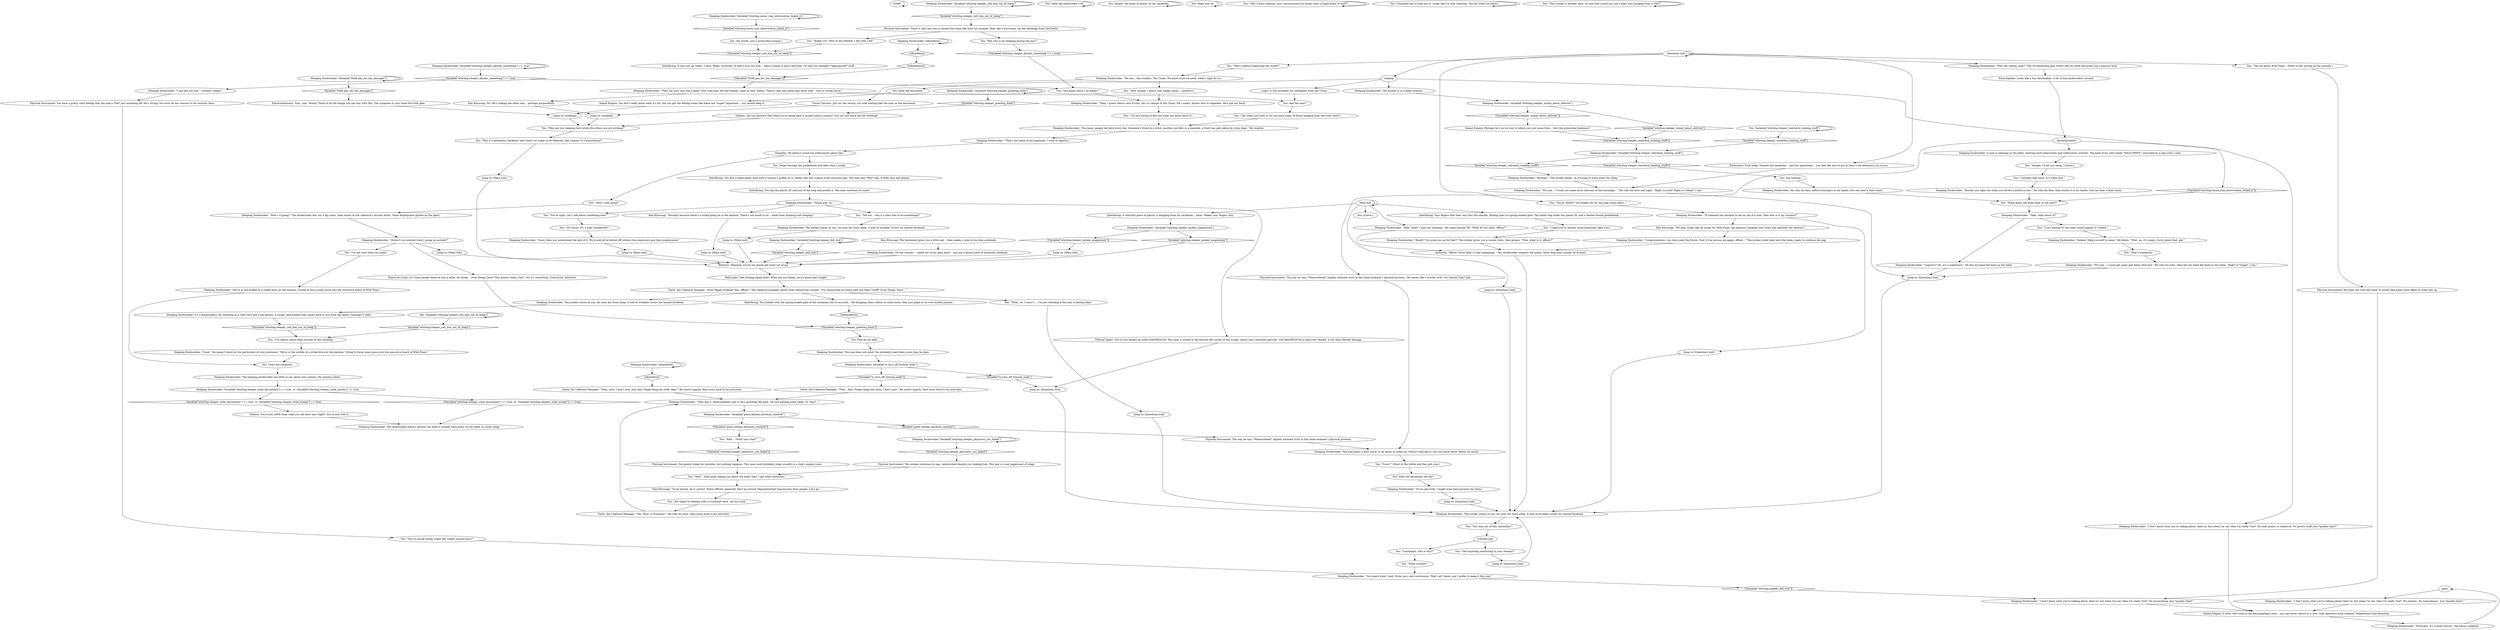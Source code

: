 # WHIRLING / SLEEPING DOCKWORKER
# Downstairs at the Whirling In Rags there's a sleeping dockworker. Interfacing people can steal his wallet and work pass, Phys inst can wake him up by yelling and then get some info on the Union and the strike.
# ==================================================
digraph G {
	  0 [label="START"];
	  1 [label="input"];
	  2 [label="Rhetoric: Meaning: you're not gonna get more out of me."];
	  3 [label="Main hub"];
	  4 [label="You: \"Lieutenant, who is this?\""];
	  5 [label="You: \"I already had some. It's a fine rum.\""];
	  6 [label="Sleeping Dockworker: The dockworker doesn't answer, his head is already back down on the table. In sweet sleep."];
	  7 [label="Jump to: [Main hub]"];
	  8 [label="You: \"Of course. It's a total *madhouse*.\""];
	  9 [label="Sleeping Dockworker: \"Brilliant.\" The worker blinks, as if trying to scare away the sleep."];
	  10 [label="Interfacing: Your fingers find their way into the shackle, flicking open its spring-loaded gate. The metal loop holds the plastic ID, and a leather-bound pocketbook..."];
	  11 [label="You: Pick up the pills."];
	  12 [label="Sleeping Dockworker: A man is sleeping at the table, wearing mud-caked boots and rolled down overalls. The back of his shirt reads \"WILD PINES\", encircled by a logo with a tree."];
	  13 [label="You: \"I just wanted to see what would happen if I yelled.\""];
	  14 [label="You: \"You seem cool with it. Do you have many of those hanging from the trees here?\""];
	  15 [label="Sleeping Dockworker: The man emits a loud snore. Is he about to wake up? Doesn't look like it, but you never know. Better be quick!"];
	  16 [label="Jump to: [Questions hub]"];
	  17 [label="You: Steal the dockworker's ID."];
	  18 [label="You: Variable[\"whirling.sleeper_redcheck_stealing_stuff\"]"];
	  19 [label="Variable[\"whirling.sleeper_redcheck_stealing_stuff\"]", shape=diamond];
	  20 [label="!(Variable[\"whirling.sleeper_redcheck_stealing_stuff\"])", shape=diamond];
	  21 [label="Sleeping Dockworker: Variable[\"whirling.sleeper_felt_itch\"]"];
	  22 [label="Variable[\"whirling.sleeper_felt_itch\"]", shape=diamond];
	  23 [label="!(Variable[\"whirling.sleeper_felt_itch\"])", shape=diamond];
	  24 [label="Sleeping Dockworker: IsKimHere()"];
	  25 [label="IsKimHere()", shape=diamond];
	  26 [label="!(IsKimHere())", shape=diamond];
	  27 [label="Half Light: Like fucking sleigh bells! What are you doing, you're gonna get caught!"];
	  28 [label="Logic: It was probably his colleagues from the Union."];
	  29 [label="You: Swipe through the pocketbook and take what's inside."];
	  30 [label="You: \"That's wonderful.\""];
	  31 [label="Sleeping Dockworker: Variable[\"whirling.sense_rum_electrochem_licked_it\"]"];
	  32 [label="Variable[\"whirling.sense_rum_electrochem_licked_it\"]", shape=diamond];
	  33 [label="!(Variable[\"whirling.sense_rum_electrochem_licked_it\"])", shape=diamond];
	  34 [label="You: \"I need you to answer some questions right now.\""];
	  35 [label="You: And the man?"];
	  36 [label="You: \"You're saying things might get violent around here?\""];
	  37 [label="Sleeping Dockworker: Variable[\"whirling.sleeper_afraids_something\"] == true"];
	  38 [label="Variable[\"whirling.sleeper_afraids_something\"] == true", shape=diamond];
	  39 [label="!(Variable[\"whirling.sleeper_afraids_something\"] == true)", shape=diamond];
	  40 [label="Kim Kitsuragi: \"Possibly because there's a strike going on in the harbour. There's not much to do -- aside from drinking and sleeping.\""];
	  41 [label="You: \"Was it a fathomless darkness into which we ought to be deferred, like corpses to a mausoleum?\""];
	  42 [label="Sleeping Dockworker: \"They got it. Measurehead's got it, he's guarding the gate. I'm just getting some sleep. Or *was*...\""];
	  43 [label="Sleeping Dockworker: IsKimHere()"];
	  44 [label="IsKimHere()", shape=diamond];
	  45 [label="!(IsKimHere())", shape=diamond];
	  46 [label="Kim Kitsuragi: \"To be honest, he is correct. Police officers generally don't go around *appropriating* possessions from people. Let's go.\""];
	  47 [label="Sleeping Dockworker: \"If you get lucky, I might even have answers for them.\""];
	  48 [label="Kim Kitsuragi: No. He's looking the other way -- perhaps purposefully."];
	  49 [label="You: \"Wait -- *who* says that?\""];
	  50 [label="Physical Instrument: The way he says \"Measurehead\" implies ultimate trust in this head-reckoner's physical prowess. He seems like a worthy rival. You should *slay* him."];
	  51 [label="You: \"You're *alive*? You looked out for the long count there...\""];
	  52 [label="You: \"Alright, I'll let you sleep.\" [Leave.]"];
	  53 [label="Physical Instrument: He looks one with the table. It would take quite some effort to wake him up."];
	  54 [label="Sleeping Dockworker: \"That's the name of my employer. I work in logistics.\""];
	  55 [label="Sleeping Dockworker: \"If someone has decided to die on top of a tree, then how is it my concern?\""];
	  56 [label="Sleeping Dockworker: \"Wait, what? I was just sleeping.\" He seems pissed off. \"What do you want, officer?\""];
	  57 [label="You: Inspect the piece of plastic on his carabiner."];
	  58 [label="Sleeping Dockworker: It's a dockworker's ID, doubling as a shift card and a job permit. A young, able-bodied man stares back at you from the photo: Santiago S. John."];
	  59 [label="Sleeping Dockworker: \"I don't know what you're talking about, kind sir, but when I'm out, then I'm really *out*. No corpses. No mausoleums. Just *quality-time*.\""];
	  60 [label="Sleeping Dockworker: Variable[\"whirling.sleeper_greeting_done\"]"];
	  61 [label="Variable[\"whirling.sleeper_greeting_done\"]", shape=diamond];
	  62 [label="!(Variable[\"whirling.sleeper_greeting_done\"])", shape=diamond];
	  63 [label="Jump to: [Questions hub]"];
	  64 [label="Jump to: [Main hub]"];
	  65 [label="Sleeping Dockworker: \"I don't know what you're talking about, kind sir, but when I'm out, then I'm really *out*. No ex-anything. Just *quality time*.\""];
	  66 [label="Interfacing: A colourful piece of plastic is dangling from his carabiner... hmm. Makes your fingers itch."];
	  67 [label="You: Wake him up."];
	  68 [label="You: Variable[\"whirling.sleeper_yell_him_out_of_sleep\"]"];
	  69 [label="Variable[\"whirling.sleeper_yell_him_out_of_sleep\"]", shape=diamond];
	  70 [label="!(Variable[\"whirling.sleeper_yell_him_out_of_sleep\"])", shape=diamond];
	  71 [label="Jump to: [Main hub]"];
	  72 [label="Sleeping Dockworker: \"For one -- I could get some god damn shut-eye.\" He rubs his eyes, then lets his head fall back on the table. \"Right to *sleep*, I say.\""];
	  73 [label="Sleeping Dockworker: \"Logistics? No, it's a nightmare.\" He lets his head fall back on the table."];
	  74 [label="You: \"I'm just trying to find out what you know about it.\""];
	  75 [label="Jump to: [Questions hub]"];
	  76 [label="You: \"Well... little point asking you about the body, then. I got other questions.\""];
	  77 [label="Jump to: [Main hub]"];
	  78 [label="Sleeping Dockworker: On the counter -- rolled out of his open hand -- you see a blister pack of headache medicine."];
	  79 [label="Esprit de Corps: So Union people think he was a killer, he thinks -- even Sleepy here? This doesn't help a *lot*, but it's something. Good work, detective."];
	  80 [label="You: \"I've almost never been outside of this building.\""];
	  81 [label="Sleeping Dockworker: Variable[\"whirling.sleeper_yell_him_out_of_sleep\"]"];
	  82 [label="Variable[\"whirling.sleeper_yell_him_out_of_sleep\"]", shape=diamond];
	  83 [label="!(Variable[\"whirling.sleeper_yell_him_out_of_sleep\"])", shape=diamond];
	  84 [label="Sleeping Dockworker: \"Why the yelling, man?\" The 30-something man slowly lifts his head and gives you a pensive look."];
	  85 [label="You: \"Why are you sleeping here while the others are out striking?\""];
	  86 [label="stealing"];
	  87 [label="You: \"See anything interesting in your dreams?\""];
	  88 [label="You: Say nothing."];
	  89 [label="Interfacing: You fumble with the spring-loaded gate of the carabiner, but to no avail... the dangling items refuse to come loose, they just jingle in an ever louder manner."];
	  90 [label="You: \"What, no, I wasn't.... I'm just checking if the man is feeling okay.\""];
	  91 [label="You: \"You stay out of this, bartender!\""];
	  92 [label="Sleeping Dockworker: \"I don't know what you're talking about, kind sir, but when I'm out, then I'm really *out*. No malt grains or whatever. No poetry-stuff. Just *quality-time*.\""];
	  93 [label="You: Does the lieutenant see me?"];
	  94 [label="Sleeping Dockworker: \"Indeed. Help yourself to some.\" He blinks. \"Wait, no, it's empty. Sorry about that, pal.\""];
	  95 [label="Sleeping Dockworker: \"Congratulations, you have seen the future. Now if you excuse me again, officer...\" The worker sinks back onto the table, ready to continue his nap."];
	  96 [label="You: \"But why is he sleeping during the day?\""];
	  97 [label="You: (No words, just a primordial scream.)"];
	  98 [label="Untitled hub"];
	  99 [label="Garte, the Cafeteria Manager: \"Fine -- fine! Finger-bang him then, I don't care.\" He snorts angrily, then turns back to his activities."];
	  100 [label="Tutorial Agent: You’ve just picked up some MAGNESIUM. This item is stored in the bottom left corner of the screen, above your character portrait. Use MAGNESIUM to heal your Morale, if you have Morale damage."];
	  101 [label="You: \"Was it pure nothing, your consciousness no larger than a single grain of malt?\""];
	  102 [label="Sleeping Dockworker: The worker stares at you, his eyes dry from sleep. A web of wrinkles covers his tanned forehead."];
	  103 [label="Questions hub"];
	  104 [label="You: \"What about the dead body in the yard?\""];
	  105 [label="Jump to: [Questions hub]"];
	  106 [label="Sleeping Dockworker: \"Thank god, no.\""];
	  107 [label="Visual Calculus: Just for the record, you look nothing like the man on the document."];
	  108 [label="You: \"You mean there's no leader?\""];
	  109 [label="You: \"What trouble?\""];
	  110 [label="Kim Kitsuragi: \"No idea. Looks like he works for Wild Pines, the logistics company who owns and operates the harbour.\""];
	  111 [label="You: \"Someone has to look into it. Looks like I'm that someone. Tell me what you know.\""];
	  112 [label="Sleeping Dockworker: \"I can tell you this -- trouble's ahead.\""];
	  113 [label="You: \"The trouble is already here. Or how else would you call a dead man hanging from a tree?\""];
	  114 [label="Sleeping Dockworker: \"They say your guy was a killer. Your tree-man. He has friends, same as him. Killers. There's only one thing they know well -- how to wreak havoc.\""];
	  115 [label="Inland Empire: You don't really know what it's for, but you get the feeling notes like these are *super* important -- you should keep it."];
	  116 [label="Interfacing: You slip the plastic ID card out of the loop and pocket it. The man continues to snore."];
	  117 [label="Sleeping Dockworker: Variable[\"TASK.pay_for_the_damages\"]"];
	  118 [label="Variable[\"TASK.pay_for_the_damages\"]", shape=diamond];
	  119 [label="!(Variable[\"TASK.pay_for_the_damages\"])", shape=diamond];
	  120 [label="Jump to: [Main hub]"];
	  121 [label="Sleeping Dockworker: The worker stares at you, his eyes dry from sleep. A web of wrinkles covers his tanned forehead."];
	  122 [label="You: \"We might be dealing with a *criminal* here. Let me work.\""];
	  123 [label="Interfacing: It was just an *idea*, c'mon. Relax, everyone. It didn't turn out well -- doesn't mean it was a bad idea. Or that you shouldn't *appropriate* stuff..."];
	  124 [label="Sleeping Dockworker: Variable[\"whirling.sleeper_physinstr_you_failed\"]"];
	  125 [label="Variable[\"whirling.sleeper_physinstr_you_failed\"]", shape=diamond];
	  126 [label="!(Variable[\"whirling.sleeper_physinstr_you_failed\"])", shape=diamond];
	  127 [label="Sleeping Dockworker: \"Everyone. It's a local rumour.\" He yawns suddenly."];
	  128 [label="Endurance: Fuck sleep. Despite the headache -- and the queasiness -- you feel like you've got at least a ten kilometre run in you."];
	  129 [label="You: \"Yours?\" (Point at the bottle and the spilt rum.)"];
	  130 [label="Volition: Are you positive that what you're doing here is proper police conduct? You can still leave and do *nothing*."];
	  131 [label="Sleeping Dockworker: The worker is in a deep slumber."];
	  132 [label="You: Close the carabiner."];
	  133 [label="Sleeping Dockworker: \"For one -- I could use some more shut-eye in the mornings...\" He rubs his eyes and sighs. \"Right to work? Right to *sleep*, I say.\""];
	  134 [label="Jump to: [Questions hub]"];
	  135 [label="Garte, the Cafeteria Manager: \"Yeah, sure! I don't care. Just don't finger-bang his stuff, okay!\" He snorts angrily, then turns back to his activities."];
	  136 [label="Kim Kitsuragi: The lieutenant gives you a little nod -- then makes a note in his blue notebook."];
	  137 [label="Sleeping Dockworker: Variable[\"whirling.sleeper_picked_magnesium\"]"];
	  138 [label="Variable[\"whirling.sleeper_picked_magnesium\"]", shape=diamond];
	  139 [label="!(Variable[\"whirling.sleeper_picked_magnesium\"])", shape=diamond];
	  140 [label="Interfacing: You find a black paper note with a woman's profile on it. Seems like this woman lived centuries ago. The note says *five* reál. It feels nice and greasy."];
	  141 [label="Physical Instrument: There is only one way to awake this bone idle from his slumber. Roar like a hurricane, rip the buildings from the Earth!"];
	  142 [label="Electrochemistry: Yum, yum. Money. Think of all the things you can buy with this. The synapses in your brain fire with glee."];
	  143 [label="You: \"WAKE UP! THIS IS AN ORDER, I AM THE LAW.\""];
	  144 [label="Sleeping Dockworker: The man does not mind. You probably need them more than he does."];
	  145 [label="Sleeping Dockworker: The worker stares at you, his eyes dry from sleep. A web of wrinkles covers his tanned forehead."];
	  146 [label="Physical Instrument: You gently shake his shoulder, but nothing happens. This man could probably sleep soundly in a ship's engine room."];
	  147 [label="Sleeping Dockworker: \"Knocks you right out when you drown a bottle or two.\" He rubs his face, then buries it in his hands. You can hear a faint snore."];
	  148 [label="Physical Instrument: You have a pretty solid feeling that the man's *not* just mouthing off. He's strong, but even he has reasons to be cautious here."];
	  149 [label="Jump to: [Main hub]"];
	  150 [label="You: \"Huh, alright. I guess that makes sense... somehow.\""];
	  151 [label="Sleeping Dockworker: \"We're in the middle of a strike down at the harbour. Trying to force some sense into the executive board of Wild Pines.\""];
	  152 [label="Sleeping Dockworker: \"Good, then you understand the gist of it. We would all be better off without the employers and their employment.\""];
	  153 [label="Sleeping Dockworker: Variable[\"whirling.sleeper_redcheck_stealing_stuff\"]"];
	  154 [label="Variable[\"whirling.sleeper_redcheck_stealing_stuff\"]", shape=diamond];
	  155 [label="!(Variable[\"whirling.sleeper_redcheck_stealing_stuff\"])", shape=diamond];
	  156 [label="quickchoicehow"];
	  157 [label="You: \"Who's behind organizing the strike?\""];
	  158 [label="Authority: Officer? Even after a rude awakening -- this dockworker respects the police. More than they usually do at least."];
	  159 [label="Empathy: He doesn't sound too enthusiastic about this."];
	  160 [label="Sleeping Dockworker: He rubs his face, before burying it in his hands. You can hear a faint snore."];
	  161 [label="Sleeping Dockworker: \"Really? You woke me up for that?\" The worker gives you a vacant stare, then groans. \"Fine, what is it, officer?\""];
	  162 [label="Sleeping Dockworker: Variable[\"whirling.sleeper_inland_about_oblivion\"]"];
	  163 [label="Variable[\"whirling.sleeper_inland_about_oblivion\"]", shape=diamond];
	  164 [label="!(Variable[\"whirling.sleeper_inland_about_oblivion\"])", shape=diamond];
	  165 [label="Garte, the Cafeteria Manager: \"Yes. Sure. A *criminal*.\" He rolls his eyes, then turns back to his activities."];
	  166 [label="You: \"Tell me -- was it a bliss free of ex-somethings?"];
	  167 [label="Inland Empire: A little *me*-time in the abyssopelagic zone... you can never return to it now. Only detective-work remains. Wakefulness and detection."];
	  168 [label="You: [Leave.]"];
	  169 [label="Sleeping Dockworker: \"You know, people die here every day. Someone's found in a ditch, another one falls in a manhole, a third one gets eaten by stray dogs.\" He respites."];
	  170 [label="Physical Instrument: The worker continues to nap, undisturbed despite you shaking him. This guy's a real juggernaut of sleep."];
	  171 [label="Sleeping Dockworker: The sleeping dockworker has little to say about your actions. He remains silent."];
	  172 [label="You: \"How's that going?\""];
	  173 [label="Sleeping Dockworker: \"Haven't you noticed what's going on outside?\""];
	  174 [label="You: \"I'm not sure what you mean.\""];
	  175 [label="Sleeping Dockworker: \"Okay, I guess there's also Evrart, he's in charge of the Union. He's smart. Knows how to negotiate. He's got our back.\""];
	  176 [label="Jump to: [Questions hub]"];
	  177 [label="Encyclopedia: Looks like a Sao descendant. A lot of Sao dockworkers around."];
	  178 [label="Physical Instrument: The way he says \"Measurehead\" implies ultimate trust in this head-reckoner's physical prowess."];
	  179 [label="Sleeping Dockworker: Variable[\"gates.mhead_introhub_reached\"]"];
	  180 [label="Variable[\"gates.mhead_introhub_reached\"]", shape=diamond];
	  181 [label="!(Variable[\"gates.mhead_introhub_reached\"])", shape=diamond];
	  182 [label="Inland Empire: Perhaps he's on his way to where you just came from -- into the primordial darkness?"];
	  183 [label="You: Steal the document."];
	  184 [label="Jump to: [stealing]"];
	  185 [label="Sleeping Dockworker: Variable[\"tc.turn_off_tutorial_node\"]"];
	  186 [label="Variable[\"tc.turn_off_tutorial_node\"]", shape=diamond];
	  187 [label="!(Variable[\"tc.turn_off_tutorial_node\"])", shape=diamond];
	  188 [label="Volition: You're not 100% clear what you did here was *right*, but to hell with it..."];
	  189 [label="You: \"Tell me about Wild Pines.\" (Point to the writing on his overalls.)"];
	  190 [label="Jump to: [stealing]"];
	  191 [label="You: \"You're right. Let's talk about something else.\""];
	  192 [label="Garte, the Cafeteria Manager: \"Stop *finger-fucking* him, officer!\" The cafeteria manager shouts from behind the counter. \"I'm responsible for these oafs and their *stuff*. Even Sleepy there...\""];
	  193 [label="Sleeping Dockworker: \"We are... the workers. The Union. We know what we need, what's right for us.\""];
	  194 [label="Sleeping Dockworker: \"Good.\" He doesn't dwell on the particulars of your existence. \"We're in the middle of a strike down at the harbour. Trying to force some sense into the executive board of Wild Pines.\""];
	  195 [label="Sleeping Dockworker: \"Yeah, what about it?\""];
	  196 [label="Sleeping Dockworker: \"You heard what I said. Draw your own conclusions. That's all I know, and I prefer to keep it this way.\""];
	  197 [label="Sleeping Dockworker: Variable[\"whirling.sleeper_stole_documents\"] == true  or  Variable[\"whirling.sleeper_stole_money\"] == true"];
	  198 [label="Variable[\"whirling.sleeper_stole_documents\"] == true  or  Variable[\"whirling.sleeper_stole_money\"] == true", shape=diamond];
	  199 [label="!(Variable[\"whirling.sleeper_stole_documents\"] == true  or  Variable[\"whirling.sleeper_stole_money\"] == true)", shape=diamond];
	  200 [label="Sleeping Dockworker: \"How's it going?\" The dockworker lets out a big yawn, then stares at the cafeteria's terrace doors. Some fingerprints glisten on the glass."];
	  201 [label="Jump to: [Questions hub]"];
	  0 -> 0
	  1 -> 59
	  2 -> 27
	  3 -> 66
	  3 -> 3
	  3 -> 168
	  3 -> 10
	  3 -> 16
	  3 -> 56
	  4 -> 109
	  5 -> 147
	  7 -> 2
	  8 -> 152
	  9 -> 133
	  10 -> 34
	  11 -> 144
	  12 -> 52
	  13 -> 94
	  14 -> 169
	  15 -> 129
	  16 -> 102
	  17 -> 17
	  18 -> 18
	  18 -> 19
	  19 -> 153
	  20 -> 153
	  21 -> 21
	  21 -> 22
	  22 -> 2
	  23 -> 65
	  24 -> 24
	  24 -> 25
	  25 -> 135
	  26 -> 62
	  27 -> 192
	  28 -> 35
	  29 -> 140
	  30 -> 72
	  31 -> 32
	  31 -> 31
	  32 -> 97
	  33 -> 104
	  34 -> 161
	  35 -> 14
	  36 -> 196
	  37 -> 37
	  37 -> 38
	  38 -> 112
	  38 -> 108
	  39 -> 108
	  40 -> 149
	  41 -> 120
	  42 -> 179
	  43 -> 43
	  43 -> 44
	  44 -> 45
	  45 -> 119
	  46 -> 122
	  47 -> 176
	  48 -> 184
	  49 -> 126
	  50 -> 15
	  51 -> 55
	  52 -> 5
	  53 -> 65
	  54 -> 159
	  55 -> 75
	  55 -> 110
	  56 -> 158
	  57 -> 57
	  58 -> 70
	  59 -> 167
	  60 -> 60
	  60 -> 61
	  61 -> 130
	  62 -> 11
	  63 -> 102
	  64 -> 2
	  65 -> 167
	  66 -> 137
	  67 -> 67
	  68 -> 68
	  68 -> 69
	  69 -> 80
	  70 -> 80
	  71 -> 2
	  72 -> 201
	  73 -> 201
	  74 -> 169
	  75 -> 102
	  76 -> 46
	  77 -> 2
	  78 -> 2
	  79 -> 62
	  80 -> 194
	  81 -> 81
	  81 -> 82
	  82 -> 141
	  83 -> 123
	  84 -> 177
	  85 -> 41
	  86 -> 131
	  86 -> 92
	  86 -> 28
	  86 -> 183
	  87 -> 105
	  88 -> 160
	  89 -> 26
	  90 -> 134
	  91 -> 98
	  92 -> 167
	  93 -> 47
	  94 -> 30
	  95 -> 158
	  96 -> 39
	  97 -> 83
	  98 -> 4
	  98 -> 87
	  99 -> 42
	  100 -> 63
	  101 -> 101
	  102 -> 91
	  103 -> 128
	  103 -> 103
	  103 -> 51
	  103 -> 84
	  103 -> 86
	  103 -> 157
	  103 -> 189
	  104 -> 195
	  105 -> 102
	  106 -> 40
	  106 -> 100
	  106 -> 166
	  106 -> 191
	  107 -> 184
	  108 -> 175
	  109 -> 196
	  110 -> 95
	  111 -> 111
	  112 -> 148
	  113 -> 113
	  114 -> 48
	  114 -> 35
	  115 -> 190
	  116 -> 106
	  117 -> 117
	  117 -> 118
	  118 -> 142
	  119 -> 114
	  120 -> 2
	  121 -> 58
	  122 -> 165
	  123 -> 119
	  124 -> 124
	  124 -> 125
	  125 -> 170
	  126 -> 146
	  127 -> 1
	  128 -> 133
	  129 -> 93
	  130 -> 85
	  131 -> 162
	  132 -> 171
	  133 -> 201
	  134 -> 102
	  135 -> 42
	  136 -> 78
	  137 -> 138
	  137 -> 139
	  138 -> 2
	  139 -> 77
	  140 -> 116
	  141 -> 96
	  141 -> 143
	  142 -> 190
	  143 -> 83
	  144 -> 185
	  145 -> 64
	  146 -> 76
	  147 -> 104
	  148 -> 36
	  149 -> 2
	  150 -> 175
	  151 -> 132
	  152 -> 71
	  153 -> 154
	  153 -> 155
	  154 -> 9
	  155 -> 88
	  156 -> 33
	  156 -> 50
	  156 -> 12
	  157 -> 193
	  158 -> 102
	  159 -> 172
	  159 -> 29
	  160 -> 104
	  161 -> 158
	  162 -> 163
	  162 -> 164
	  163 -> 20
	  164 -> 182
	  165 -> 42
	  166 -> 145
	  167 -> 127
	  169 -> 54
	  170 -> 76
	  171 -> 197
	  172 -> 200
	  173 -> 79
	  173 -> 174
	  173 -> 7
	  174 -> 151
	  175 -> 74
	  176 -> 102
	  177 -> 156
	  178 -> 15
	  179 -> 180
	  179 -> 181
	  180 -> 178
	  181 -> 49
	  182 -> 20
	  183 -> 115
	  184 -> 85
	  185 -> 186
	  185 -> 187
	  186 -> 63
	  187 -> 99
	  188 -> 6
	  189 -> 53
	  190 -> 85
	  191 -> 8
	  192 -> 89
	  192 -> 90
	  192 -> 121
	  193 -> 107
	  193 -> 150
	  194 -> 132
	  195 -> 73
	  195 -> 13
	  196 -> 23
	  197 -> 198
	  197 -> 199
	  198 -> 188
	  199 -> 6
	  200 -> 173
	  201 -> 102
}

